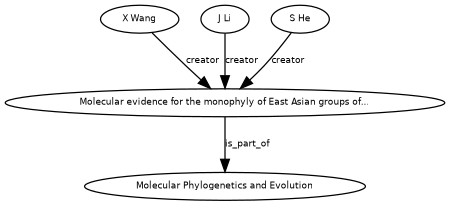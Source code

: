 digraph G {
size="3,3";
node [fontsize=7, fontname="Helvetica"];
edge [fontsize=7, fontname="Helvetica"];
node0 [label="Molecular evidence for the monophyly of East Asian groups of...", width=0.27433100247,height=0.27433100247];
node1 [label="X Wang", width=0.27433100247,height=0.27433100247];
node2 [label="J Li", width=0.27433100247,height=0.27433100247];
node3 [label="S He", width=0.27433100247,height=0.27433100247];
node4 [label="Molecular Phylogenetics and Evolution", width=0.27433100247,height=0.27433100247];
node1 -> node0 [label="creator"];
node2 -> node0 [label="creator"];
node3 -> node0 [label="creator"];
node0 -> node4 [label="is_part_of"];
}

